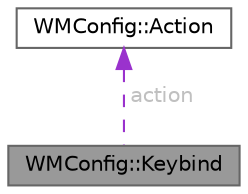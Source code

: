 digraph "WMConfig::Keybind"
{
 // LATEX_PDF_SIZE
  bgcolor="transparent";
  edge [fontname=Helvetica,fontsize=10,labelfontname=Helvetica,labelfontsize=10];
  node [fontname=Helvetica,fontsize=10,shape=box,height=0.2,width=0.4];
  Node1 [id="Node000001",label="WMConfig::Keybind",height=0.2,width=0.4,color="gray40", fillcolor="grey60", style="filled", fontcolor="black",tooltip=" "];
  Node2 -> Node1 [id="edge1_Node000001_Node000002",dir="back",color="darkorchid3",style="dashed",tooltip=" ",label=" action",fontcolor="grey" ];
  Node2 [id="Node000002",label="WMConfig::Action",height=0.2,width=0.4,color="gray40", fillcolor="white", style="filled",URL="$a00035.html",tooltip=" "];
}
